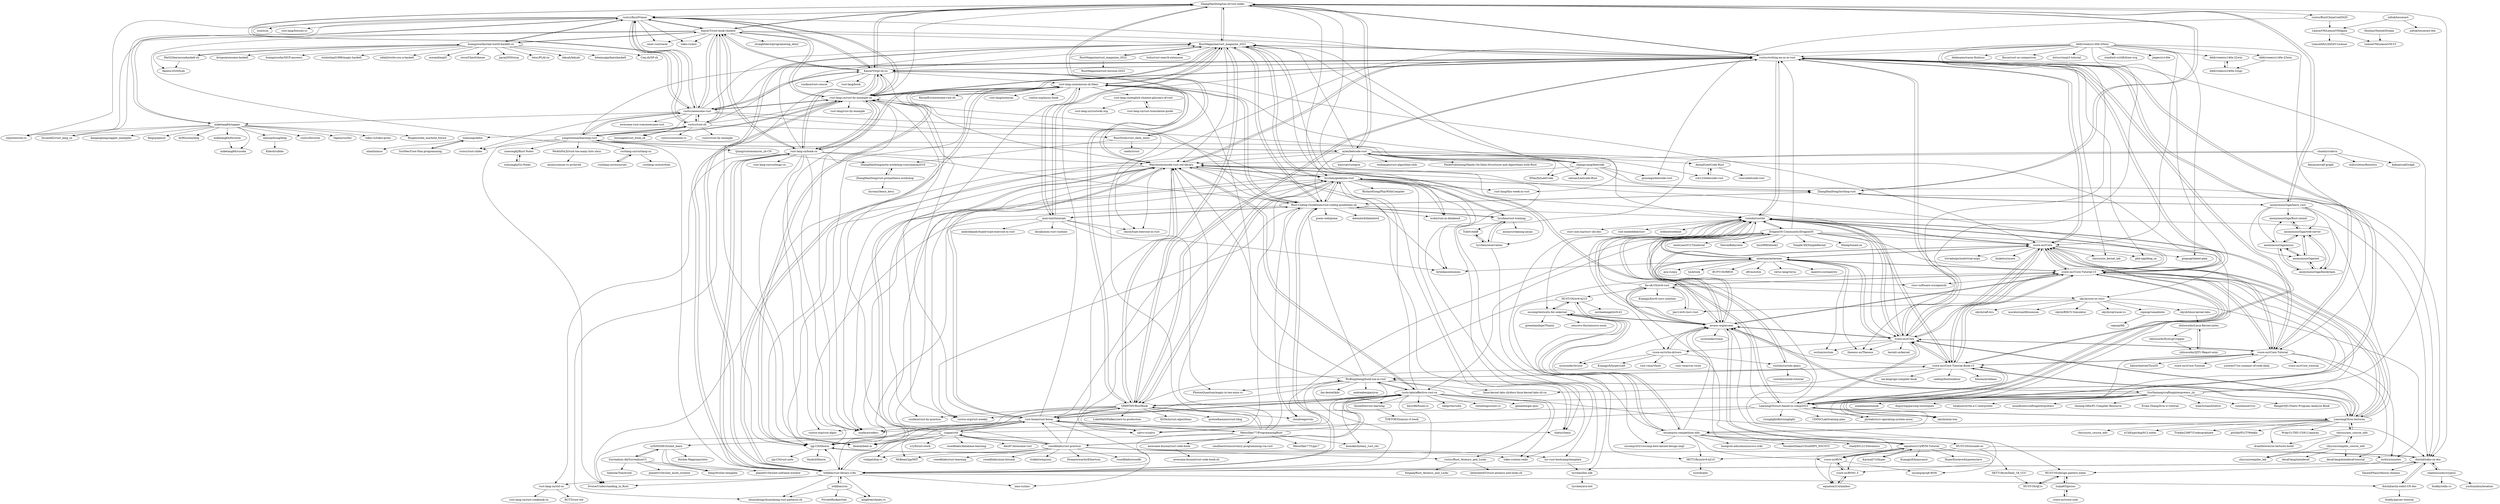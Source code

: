 digraph G {
"ZhangHanDong/tao-of-rust-codes" -> "RustStudy/rust_daily_news"
"ZhangHanDong/tao-of-rust-codes" -> "rustcc/RustPrimer"
"ZhangHanDong/tao-of-rust-codes" -> "RustMagazine/rust_magazine_2021"
"ZhangHanDong/tao-of-rust-codes" -> "KaiserY/rust-book-chinese"
"ZhangHanDong/tao-of-rust-codes" -> "rustcc/writing-an-os-in-rust"
"ZhangHanDong/tao-of-rust-codes" -> "ZhangHanDong/inviting-rust"
"ZhangHanDong/tao-of-rust-codes" -> "rustcc/awesome-rust"
"ZhangHanDong/tao-of-rust-codes" -> "aylei/leetcode-rust"
"ZhangHanDong/tao-of-rust-codes" -> "anonymousGiga/learn_rust"
"ZhangHanDong/tao-of-rust-codes" -> "KaiserY/trpl-zh-cn"
"ZhangHanDong/tao-of-rust-codes" -> "dslchd/tokio-cn-doc"
"ZhangHanDong/tao-of-rust-codes" -> "rbatis/rbatis" ["e"=1]
"ZhangHanDong/tao-of-rust-codes" -> "rust-lang-cn/rust-by-example-cn"
"ZhangHanDong/tao-of-rust-codes" -> "rustcc/RustChinaConf2020"
"ZhangHanDong/tao-of-rust-codes" -> "tyrchen/geektime-rust"
"rustcc/writing-an-os-in-rust" -> "rcore-os/rCore"
"rustcc/writing-an-os-in-rust" -> "rustsbi/rustsbi"
"rustcc/writing-an-os-in-rust" -> "rcore-os/rCore-Tutorial-v3"
"rustcc/writing-an-os-in-rust" -> "rcore-os/rCore-Tutorial"
"rustcc/writing-an-os-in-rust" -> "LearningOS/rust-based-os-comp2023"
"rustcc/writing-an-os-in-rust" -> "rcore-os/zCore"
"rustcc/writing-an-os-in-rust" -> "rcore-os/rCore-Tutorial-Book-v3"
"rustcc/writing-an-os-in-rust" -> "Warrenren/inside-rust-std-library"
"rustcc/writing-an-os-in-rust" -> "QMHTMY/RustBook"
"rustcc/writing-an-os-in-rust" -> "rust-lang-cn/rust-by-example-cn"
"rustcc/writing-an-os-in-rust" -> "phil-opp/blog_os" ["e"=1]
"rustcc/writing-an-os-in-rust" -> "ZhangHanDong/tao-of-rust-codes"
"rustcc/writing-an-os-in-rust" -> "KaiserY/trpl-zh-cn"
"rustcc/writing-an-os-in-rust" -> "chyyuu/os_kernel_lab" ["e"=1]
"rustcc/writing-an-os-in-rust" -> "RustMagazine/rust_magazine_2021"
"rcore-os/rCore" -> "rcore-os/zCore"
"rcore-os/rCore" -> "rcore-os/rCore-Tutorial-v3"
"rcore-os/rCore" -> "rustcc/writing-an-os-in-rust"
"rcore-os/rCore" -> "rustsbi/rustsbi"
"rcore-os/rCore" -> "rcore-os/rCore-Tutorial-Book-v3"
"rcore-os/rCore" -> "chyyuu/os_kernel_lab" ["e"=1]
"rcore-os/rCore" -> "LearningOS/rust-based-os-comp2023"
"rcore-os/rCore" -> "rcore-os/rCore-Tutorial"
"rcore-os/rCore" -> "LearningOS/os-lectures"
"rcore-os/rCore" -> "arceos-org/arceos"
"rcore-os/rCore" -> "kiukotsu/ucore" ["e"=1]
"rcore-os/rCore" -> "phil-opp/blog_os" ["e"=1]
"rcore-os/rCore" -> "trivialmips/nontrivial-mips" ["e"=1]
"rcore-os/rCore" -> "asterinas/asterinas"
"rcore-os/rCore" -> "pingcap/talent-plan" ["e"=1]
"aylei/leetcode-rust" -> "warycat/rustgym" ["e"=1]
"aylei/leetcode-rust" -> "netcan/Leetcode-Rust"
"aylei/leetcode-rust" -> "zhangyuang/leetcode"
"aylei/leetcode-rust" -> "Aloxaf/LeetCode-Rust"
"aylei/leetcode-rust" -> "cch123/leetcode-rust"
"aylei/leetcode-rust" -> "ZhangHanDong/tao-of-rust-codes"
"aylei/leetcode-rust" -> "yangwenmai/learning-rust"
"aylei/leetcode-rust" -> "Rust-Coding-Guidelines/rust-coding-guidelines-zh"
"aylei/leetcode-rust" -> "EFanZh/LeetCode"
"aylei/leetcode-rust" -> "Warrenren/inside-rust-std-library"
"aylei/leetcode-rust" -> "weihanglo/rust-algorithm-club" ["e"=1]
"aylei/leetcode-rust" -> "zjp-CN/tlborm"
"aylei/leetcode-rust" -> "PacktPublishing/Hands-On-Data-Structures-and-Algorithms-with-Rust" ["e"=1]
"aylei/leetcode-rust" -> "RustMagazine/rust_magazine_2021"
"aylei/leetcode-rust" -> "rcore-os/rCore-Tutorial-v3"
"tyrchen/rust-training" -> "tyrchen/reservation"
"tyrchen/rust-training" -> "tyrchen/geektime-rust"
"tyrchen/rust-training" -> "Tubitv/xdiff"
"tyrchen/rust-training" -> "axumrs/roaming-axum" ["e"=1]
"tyrchen/rust-training" -> "Rust-Coding-Guidelines/rust-coding-guidelines-zh"
"xuesongbj/Go-Notes" -> "xuesongbj/Rust-Notes"
"yangwenmai/learning-rust" -> "rustcc/awesome-rust"
"yangwenmai/learning-rust" -> "rust-lang-cn/rust-by-example-cn"
"yangwenmai/learning-rust" -> "WeAthFoLD/rust-too-many-lists-zhcn"
"yangwenmai/learning-rust" -> "0voice/Understanding_in_Rust" ["e"=1]
"yangwenmai/learning-rust" -> "tjxing/rustonomicon_zh-CN"
"yangwenmai/learning-rust" -> "xuesongbj/Rust-Notes"
"yangwenmai/learning-rust" -> "rustcc/writing-an-os-in-rust"
"yangwenmai/learning-rust" -> "aylei/leetcode-rust"
"yangwenmai/learning-rust" -> "rustcc/rust-slides"
"yangwenmai/learning-rust" -> "zhangyuang/leetcode"
"yangwenmai/learning-rust" -> "rustcc/rust-zh"
"yangwenmai/learning-rust" -> "rustlang-cn/rustlang-cn"
"miketang84/forustm" -> "miketang84/rusoda"
"rust-lang-cn/rust-translation-guide" -> "rust-lang-cn/english-chinese-glossary-of-rust"
"Aloxaf/LeetCode-Rust" -> "cch123/leetcode-rust"
"Aloxaf/LeetCode-Rust" -> "ruoru/leetcode-rust"
"ZhangHanDong/actix-workshop-rustconasia2019" -> "ZhangHanDong/rust-prometheus-workshop"
"rustlang-cn/resourses" -> "rustlang-cn/rustlang-cn"
"chyyuu/compiler_course_info" -> "chyyuu/compiler_lab"
"chyyuu/compiler_course_info" -> "chyyuu/aos_course_info"
"chyyuu/compiler_course_info" -> "decaf-lang/minidecaf" ["e"=1]
"chyyuu/compiler_course_info" -> "decaf-lang/minidecaf-tutorial" ["e"=1]
"RustStudy/rust_daily_news" -> "ZhangHanDong/tao-of-rust-codes"
"RustStudy/rust_daily_news" -> "onehr/crust"
"RustStudy/rust_daily_news" -> "ZhangHanDong/actix-workshop-rustconasia2019"
"tjxing/rustonomicon_zh-CN" -> "ZhangHanDong/actix-workshop-rustconasia2019"
"rustlang-cn/rustlang-cn" -> "rustlang-cn/resourses"
"rustlang-cn/rustlang-cn" -> "rustlang-cn/nutrition"
"cch123/leetcode-rust" -> "Aloxaf/LeetCode-Rust"
"ZhangHanDong/rust-prometheus-workshop" -> "ZhangHanDong/actix-workshop-rustconasia2019"
"ZhangHanDong/rust-prometheus-workshop" -> "byronzr/learn_bevy"
"rcore-os/rcore-user" -> "luojia65/gwzos"
"HoshinoTented/Dream" -> "LemonVM/LemonVM-V3"
"rustcc/rust-zh" -> "rustcc/awesome-rust"
"rustcc/rust-zh" -> "KaiserY/rust-book-chinese"
"rustcc/rust-zh" -> "rustcc/RustPrimer"
"rustcc/rust-zh" -> "linuxaged/rust_book_zh"
"rustcc/rust-zh" -> "rustcc/rust-by-example"
"rustcc/rust-zh" -> "rustcc/writing-an-os-in-rust"
"rustcc/rust-zh" -> "RustStudy/rust_daily_news"
"rustcc/rust-zh" -> "rust-lang-cn/rust-by-example-cn"
"rustcc/rust-zh" -> "tulayang/okdoc"
"rustcc/rust-zh" -> "rustcc/coroutine-rs" ["e"=1]
"rustcc/rust-zh" -> "yangwenmai/learning-rust"
"rcore-os/virtio-drivers" -> "rust-vmm/vm-virtio" ["e"=1]
"rcore-os/virtio-drivers" -> "arceos-org/arceos"
"rcore-os/virtio-drivers" -> "KuangjuX/hypercraft" ["e"=1]
"rcore-os/virtio-drivers" -> "rust-vmm/vhost" ["e"=1]
"rcore-os/virtio-drivers" -> "syswonder/hvisor" ["e"=1]
"rcore-os/virtio-drivers" -> "rustsbi/rustsbi-qemu"
"rustsbi/rustsbi" -> "arceos-org/arceos"
"rustsbi/rustsbi" -> "rcore-os/rCore-Tutorial-v3"
"rustsbi/rustsbi" -> "rustsbi/rustsbi-qemu"
"rustsbi/rustsbi" -> "riscv-software-src/opensbi" ["e"=1]
"rustsbi/rustsbi" -> "rcore-os/zCore"
"rustsbi/rustsbi" -> "riscv-non-isa/riscv-sbi-doc" ["e"=1]
"rustsbi/rustsbi" -> "rcore-os/rCore"
"rustsbi/rustsbi" -> "rust-embedded/riscv" ["e"=1]
"rustsbi/rustsbi" -> "rustcc/writing-an-os-in-rust"
"rustsbi/rustsbi" -> "rcore-os/rCore-Tutorial-Book-v3"
"rustsbi/rustsbi" -> "rcore-os/virtio-drivers"
"rustsbi/rustsbi" -> "oscomp/testsuits-for-oskernel"
"rustsbi/rustsbi" -> "oreboot/oreboot" ["e"=1]
"rustsbi/rustsbi" -> "rcore-os/rCore-Tutorial"
"rustsbi/rustsbi" -> "DragonOS-Community/DragonOS"
"shadowsocks/crypto2" -> "dslchd/tokio-cn-doc"
"shadowsocks/crypto2" -> "yuchunzhou/location"
"shadowsocks/crypto2" -> "ltoddy/redis-rs"
"rcore-os/rCore-Tutorial" -> "rustcc/writing-an-os-in-rust"
"rcore-os/rCore-Tutorial" -> "rcore-os/rCore"
"rcore-os/rCore-Tutorial" -> "rcore-os/zCore"
"rcore-os/rCore-Tutorial" -> "rcore-os/rCore-Tutorial-v3"
"rcore-os/rCore-Tutorial" -> "rcore-os/rCore_tutorial" ["e"=1]
"rcore-os/rCore-Tutorial" -> "rustsbi/rustsbi"
"rcore-os/rCore-Tutorial" -> "belowthetree/TisuOS"
"rcore-os/rCore-Tutorial" -> "rcore-os/rCore-Tutorial-Book-v3"
"rcore-os/rCore-Tutorial" -> "oscomp/os-competition-info"
"rcore-os/rCore-Tutorial" -> "wyfcyx/osnotes"
"rcore-os/rCore-Tutorial" -> "rcore-os/zCore-Tutorial"
"rcore-os/rCore-Tutorial" -> "yunwei37/os-summer-of-code-daily"
"rcore-os/rCore-Tutorial" -> "decaf-lang/minidecaf-tutorial" ["e"=1]
"LearningOS/os-lectures" -> "LearningOS/rust-based-os-comp2023"
"LearningOS/os-lectures" -> "rcore-os/rCore-Tutorial-v3"
"LearningOS/os-lectures" -> "rcore-os/rCore"
"LearningOS/os-lectures" -> "arceos-org/arceos"
"LearningOS/os-lectures" -> "rcore-os/rCore-Tutorial-Book-v3"
"LearningOS/os-lectures" -> "dramforever/os-lectures-build"
"LearningOS/os-lectures" -> "plctlab/PLCT-Weekly" ["e"=1]
"LearningOS/os-lectures" -> "chyyuu/aos_course_info"
"LearningOS/os-lectures" -> "rustsbi/rustsbi"
"LearningOS/os-lectures" -> "Wsky51/THU-CS912-kaoyan" ["e"=1]
"LearningOS/os-lectures" -> "chyyuu/os_course_info" ["e"=1]
"LearningOS/os-lectures" -> "xUhEngwAng/912-notes" ["e"=1]
"LearningOS/os-lectures" -> "oscomp/os-competition-info"
"LearningOS/os-lectures" -> "rcore-os/zCore"
"LearningOS/os-lectures" -> "Trinkle23897/Undergraduate" ["e"=1]
"rustcc/awesome-rust" -> "rustcc/rust-zh"
"rustcc/awesome-rust" -> "rustcc/RustPrimer"
"rustcc/awesome-rust" -> "KaiserY/rust-book-chinese"
"rustcc/awesome-rust" -> "yangwenmai/learning-rust"
"rustcc/awesome-rust" -> "ZhangHanDong/tao-of-rust-codes"
"rustcc/awesome-rust" -> "rust-lang-cn/rust-by-example-cn"
"rustcc/awesome-rust" -> "rustcc/writing-an-os-in-rust"
"rustcc/awesome-rust" -> "KaiserY/trpl-zh-cn"
"rustcc/awesome-rust" -> "RustMagazine/rust_magazine_2021"
"rustcc/awesome-rust" -> "miketang84/sapper"
"rustcc/awesome-rust" -> "rbatis/rbatis" ["e"=1]
"rustcc/awesome-rust" -> "linuxaged/rust_book_zh"
"rustcc/awesome-rust" -> "zhangyuang/leetcode"
"rustcc/awesome-rust" -> "awesome-rust-com/awesome-rust" ["e"=1]
"rustcc/awesome-rust" -> "rustcc/rust-slides"
"skyzh/core-os-riscv" -> "skyzh/raytracer.rs" ["e"=1]
"skyzh/core-os-riscv" -> "wyfcyx/osnotes"
"skyzh/core-os-riscv" -> "skyzh/linux-kernel-labs"
"skyzh/core-os-riscv" -> "Jaic1/xv6-riscv-rust"
"skyzh/core-os-riscv" -> "skyzh/raft-kvs"
"skyzh/core-os-riscv" -> "moratorium08/osmium" ["e"=1]
"skyzh/core-os-riscv" -> "skyzh/RISCV-Simulator" ["e"=1]
"skyzh/core-os-riscv" -> "repnop/vanadinite"
"zhangyuang/leetcode" -> "aylei/leetcode-rust"
"zhangyuang/leetcode" -> "dslchd/tokio-cn-doc"
"zhangyuang/leetcode" -> "RustMagazine/rust_magazine_2021"
"zhangyuang/leetcode" -> "ZhangHanDong/inviting-rust"
"zhangyuang/leetcode" -> "pymongo/leetcode-rust"
"zhangyuang/leetcode" -> "netcan/Leetcode-Rust"
"zhangyuang/leetcode" -> "EFanZh/LeetCode"
"zhangyuang/leetcode" -> "wtklbm/rust-library-i18n"
"anonymousGiga/learn_rust" -> "anonymousGiga/async"
"anonymousGiga/learn_rust" -> "anonymousGiga/web-server"
"anonymousGiga/learn_rust" -> "anonymousGiga/blockchain"
"anonymousGiga/learn_rust" -> "anonymousGiga/net"
"anonymousGiga/learn_rust" -> "anonymousGiga/Rust-xmind"
"anonymousGiga/learn_rust" -> "dslchd/tokio-cn-doc"
"anonymousGiga/learn_rust" -> "ZhangHanDong/inviting-rust"
"anonymousGiga/learn_rust" -> "ZhangHanDong/tao-of-rust-codes"
"anonymousGiga/async" -> "anonymousGiga/blockchain"
"anonymousGiga/async" -> "anonymousGiga/net"
"anonymousGiga/async" -> "anonymousGiga/web-server"
"anonymousGiga/async" -> "anonymousGiga/Rust-xmind"
"rcore-os/zCore" -> "rcore-os/rCore"
"rcore-os/zCore" -> "rustsbi/rustsbi"
"rcore-os/zCore" -> "rcore-os/rCore-Tutorial-v3"
"rcore-os/zCore" -> "arceos-org/arceos"
"rcore-os/zCore" -> "rcore-os/rCore-Tutorial"
"rcore-os/zCore" -> "rustcc/writing-an-os-in-rust"
"rcore-os/zCore" -> "rcore-os/rCore-Tutorial-Book-v3"
"rcore-os/zCore" -> "theseus-os/Theseus" ["e"=1]
"rcore-os/zCore" -> "LearningOS/rust-based-os-comp2023"
"rcore-os/zCore" -> "rcore-os/virtio-drivers"
"rcore-os/zCore" -> "hermit-os/kernel" ["e"=1]
"rcore-os/zCore" -> "LearningOS/os-lectures"
"rcore-os/zCore" -> "Warrenren/inside-rust-std-library"
"rcore-os/zCore" -> "asterinas/asterinas"
"rcore-os/zCore" -> "occlum/occlum" ["e"=1]
"ZhangHanDong/inviting-rust" -> "tyrchen/geektime-rust"
"ZhangHanDong/inviting-rust" -> "anonymousGiga/learn_rust"
"ZhangHanDong/inviting-rust" -> "ZhangHanDong/tao-of-rust-codes"
"ZhangHanDong/inviting-rust" -> "Rust-Coding-Guidelines/rust-coding-guidelines-zh"
"ZhangHanDong/inviting-rust" -> "dslchd/tokio-cn-doc"
"dddrrreee/cs140e-20win" -> "skyzh/core-os-riscv"
"dddrrreee/cs140e-20win" -> "pingcap/talent-plan" ["e"=1]
"dddrrreee/cs140e-20win" -> "flosse/rust-os-comparison" ["e"=1]
"dddrrreee/cs140e-20win" -> "bztsrc/raspi3-tutorial" ["e"=1]
"dddrrreee/cs140e-20win" -> "theseus-os/Theseus" ["e"=1]
"dddrrreee/cs140e-20win" -> "dddrrreee/cs140e-22win"
"dddrrreee/cs140e-20win" -> "rcore-os/rCore-Tutorial"
"dddrrreee/cs140e-20win" -> "rcore-os/zCore"
"dddrrreee/cs140e-20win" -> "stanford-cs248/draw-svg"
"dddrrreee/cs140e-20win" -> "rcore-os/rCore"
"dddrrreee/cs140e-20win" -> "jiegec/cs140e"
"dddrrreee/cs140e-20win" -> "rustcc/writing-an-os-in-rust"
"dddrrreee/cs140e-20win" -> "dddrrreee/cs140e-23win"
"dddrrreee/cs140e-20win" -> "diekmann/wasm-fizzbuzz" ["e"=1]
"dddrrreee/cs140e-20win" -> "skyzh/type-exercise-in-rust" ["e"=1]
"dslchd/actix-web3-CN-doc" -> "dslchd/tokio-cn-doc"
"dslchd/actix-web3-CN-doc" -> "ltoddy/parser-tutorial"
"wyfcyx/osnotes" -> "HUST-OS/design-pattern-notes"
"repnop/vanadinite" -> "repnop/fdt"
"rcore-os/RVM" -> "rcore-os/RVM1.5"
"rcore-os/RVM" -> "oscomp/proj8-RVM"
"rcore-os/RVM" -> "equation314/RVM-Tutorial"
"rcore-os/RVM" -> "equation314/nimbos"
"anonymousGiga/net" -> "anonymousGiga/async"
"anonymousGiga/net" -> "anonymousGiga/blockchain"
"anonymousGiga/net" -> "anonymousGiga/web-server"
"anonymousGiga/blockchain" -> "anonymousGiga/async"
"anonymousGiga/blockchain" -> "anonymousGiga/web-server"
"anonymousGiga/blockchain" -> "anonymousGiga/net"
"Jaic1/xv6-riscv-rust" -> "Ko-oK-OS/xv6-rust"
"niltok/tesseract" -> "LemonVM/LemonVMAlpha"
"niltok/tesseract" -> "niltok/tesseract-lite"
"anonymousGiga/web-server" -> "anonymousGiga/blockchain"
"anonymousGiga/web-server" -> "anonymousGiga/Rust-xmind"
"anonymousGiga/web-server" -> "anonymousGiga/async"
"anonymousGiga/web-server" -> "anonymousGiga/net"
"LemonVM/LemonVMAlpha" -> "LemonHX/LXXSDT-License"
"LemonVM/LemonVMAlpha" -> "LemonVM/LemonVM-V3"
"anonymousGiga/Rust-xmind" -> "anonymousGiga/web-server"
"SKTT1Ryze/Daily_Of_CCC" -> "HUST-OS/qf.rs"
"HUST-OS/tornado-os" -> "SKTT1Ryze/xv6-k210"
"HUST-OS/tornado-os" -> "wyfcyx/osnotes"
"HUST-OS/tornado-os" -> "SKTT1Ryze/Daily_Of_CCC"
"chyyuu/aos_course_info" -> "chyyuu/compiler_course_info"
"chyyuu/aos_course_info" -> "dramforever/os-lectures-build"
"chyyuu/aos_course_info" -> "chyyuu/compiler_lab"
"chyyuu/aos_course_info" -> "LearningOS/os-lectures"
"KaiserY/rust-book-chinese" -> "rustcc/RustPrimer"
"KaiserY/rust-book-chinese" -> "KaiserY/trpl-zh-cn"
"KaiserY/rust-book-chinese" -> "rustcc/rust-zh"
"KaiserY/rust-book-chinese" -> "rust-lang-cn/rust-by-example-cn"
"KaiserY/rust-book-chinese" -> "rustcc/awesome-rust"
"KaiserY/rust-book-chinese" -> "ZhangHanDong/tao-of-rust-codes"
"KaiserY/rust-book-chinese" -> "rust-lang-cn/book-cn"
"KaiserY/rust-book-chinese" -> "huangzworks/real-world-haskell-cn"
"KaiserY/rust-book-chinese" -> "RustMagazine/rust_magazine_2021"
"KaiserY/rust-book-chinese" -> "racer-rust/racer" ["e"=1]
"KaiserY/rust-book-chinese" -> "rustcc/writing-an-os-in-rust"
"KaiserY/rust-book-chinese" -> "straightdave/programming_elixir" ["e"=1]
"KaiserY/rust-book-chinese" -> "wtklbm/rust-library-i18n"
"KaiserY/rust-book-chinese" -> "zonyitoo/coio-rs" ["e"=1]
"KaiserY/rust-book-chinese" -> "tokio-rs/mio" ["e"=1]
"rcore-os/rCore-Tutorial-Book-v3" -> "rcore-os/rCore-Tutorial-v3"
"rcore-os/rCore-Tutorial-Book-v3" -> "rcore-os/rCore"
"rcore-os/rCore-Tutorial-Book-v3" -> "rustsbi/rustsbi"
"rcore-os/rCore-Tutorial-Book-v3" -> "rcore-os/zCore"
"rcore-os/rCore-Tutorial-Book-v3" -> "LearningOS/os-lectures"
"rcore-os/rCore-Tutorial-Book-v3" -> "rustcc/writing-an-os-in-rust"
"rcore-os/rCore-Tutorial-Book-v3" -> "LearningOS/rust-based-os-comp2023"
"rcore-os/rCore-Tutorial-Book-v3" -> "arceos-org/arceos"
"rcore-os/rCore-Tutorial-Book-v3" -> "rcore-os/rCore-Tutorial"
"rcore-os/rCore-Tutorial-Book-v3" -> "linux-kernel-labs-zh/docs-linux-kernel-labs-zh-cn" ["e"=1]
"rcore-os/rCore-Tutorial-Book-v3" -> "QMHTMY/RustBook"
"rcore-os/rCore-Tutorial-Book-v3" -> "wa-lang/ugo-compiler-book" ["e"=1]
"rcore-os/rCore-Tutorial-Book-v3" -> "cadenji/foolrenderer" ["e"=1]
"rcore-os/rCore-Tutorial-Book-v3" -> "WuBingzheng/build-lua-in-rust"
"rcore-os/rCore-Tutorial-Book-v3" -> "foxsen/archbase" ["e"=1]
"rustsbi/rustsbi-qemu" -> "rustsbi/rustsbi"
"rustsbi/rustsbi-qemu" -> "rustsbi/rustsbi-tutorial"
"rustsbi/rustsbi-qemu" -> "HUST-OS/design-pattern-notes"
"QMHTMY/RustBook" -> "Warrenren/inside-rust-std-library"
"QMHTMY/RustBook" -> "tyrchen/geektime-rust"
"QMHTMY/RustBook" -> "RustMagazine/rust_magazine_2021"
"QMHTMY/RustBook" -> "sunface/codecc" ["e"=1]
"QMHTMY/RustBook" -> "sunface/rust-by-practice" ["e"=1]
"QMHTMY/RustBook" -> "rustcc/writing-an-os-in-rust"
"QMHTMY/RustBook" -> "rust-boom/rust-boom"
"QMHTMY/RustBook" -> "pretzelhammer/rust-blog" ["e"=1]
"QMHTMY/RustBook" -> "ibeatai/beat-ai" ["e"=1]
"QMHTMY/RustBook" -> "salvo-rs/salvo" ["e"=1]
"QMHTMY/RustBook" -> "cloudwego/volo" ["e"=1]
"QMHTMY/RustBook" -> "KaiserY/trpl-zh-cn"
"QMHTMY/RustBook" -> "LukeMathWalker/zero-to-production" ["e"=1]
"QMHTMY/RustBook" -> "EbTech/rust-algorithms" ["e"=1]
"QMHTMY/RustBook" -> "rustx-labs/effective-rust-cn"
"rcore-os/rCore-Tutorial-v3" -> "rcore-os/rCore-Tutorial-Book-v3"
"rcore-os/rCore-Tutorial-v3" -> "rcore-os/rCore"
"rcore-os/rCore-Tutorial-v3" -> "rustsbi/rustsbi"
"rcore-os/rCore-Tutorial-v3" -> "rcore-os/zCore"
"rcore-os/rCore-Tutorial-v3" -> "LearningOS/rust-based-os-comp2023"
"rcore-os/rCore-Tutorial-v3" -> "arceos-org/arceos"
"rcore-os/rCore-Tutorial-v3" -> "rustcc/writing-an-os-in-rust"
"rcore-os/rCore-Tutorial-v3" -> "LearningOS/os-lectures"
"rcore-os/rCore-Tutorial-v3" -> "rcore-os/rCore-Tutorial"
"rcore-os/rCore-Tutorial-v3" -> "skyzh/mini-lsm" ["e"=1]
"rcore-os/rCore-Tutorial-v3" -> "Warrenren/inside-rust-std-library"
"rcore-os/rCore-Tutorial-v3" -> "plctlab/riscv-operating-system-mooc" ["e"=1]
"rcore-os/rCore-Tutorial-v3" -> "riscv-software-src/opensbi" ["e"=1]
"rcore-os/rCore-Tutorial-v3" -> "Ko-oK-OS/xv6-rust"
"rcore-os/rCore-Tutorial-v3" -> "asterinas/asterinas"
"zjp-CN/tlborm" -> "rust-lang-cn/nomicon-zh-Hans"
"zjp-CN/tlborm" -> "Veykril/tlborm" ["e"=1]
"zjp-CN/tlborm" -> "zjp-CN/rust-note"
"zjp-CN/tlborm" -> "dslchd/tokio-cn-doc"
"GuoYaxiang/craftinginterpreters_zh" -> "munificent/craftinginterpreters" ["e"=1]
"GuoYaxiang/craftinginterpreters_zh" -> "shining1984/PL-Compiler-Resource" ["e"=1]
"GuoYaxiang/craftinginterpreters_zh" -> "Evian-Zhang/llvm-ir-tutorial" ["e"=1]
"GuoYaxiang/craftinginterpreters_zh" -> "LearningOS/rust-based-os-comp2023"
"GuoYaxiang/craftinginterpreters_zh" -> "rcore-os/rCore-Tutorial-v3"
"GuoYaxiang/craftinginterpreters_zh" -> "woai3c/nand2tetris" ["e"=1]
"GuoYaxiang/craftinginterpreters_zh" -> "WuBingzheng/build-lua-in-rust"
"GuoYaxiang/craftinginterpreters_zh" -> "sunshaoce/rvcc" ["e"=1]
"GuoYaxiang/craftinginterpreters_zh" -> "RangerNJU/Static-Program-Analysis-Book" ["e"=1]
"GuoYaxiang/craftinginterpreters_zh" -> "oceanbase/miniob" ["e"=1]
"GuoYaxiang/craftinginterpreters_zh" -> "QMHTMY/RustBook"
"GuoYaxiang/craftinginterpreters_zh" -> "duguying/parsing-techniques" ["e"=1]
"GuoYaxiang/craftinginterpreters_zh" -> "skyzh/mini-lsm" ["e"=1]
"GuoYaxiang/craftinginterpreters_zh" -> "rustcc/writing-an-os-in-rust"
"GuoYaxiang/craftinginterpreters_zh" -> "lotabout/write-a-C-interpreter" ["e"=1]
"wtklbm/crm" -> "wtklbm/rust-library-i18n"
"wtklbm/crm" -> "chuxiuhong/chuxiuhong-rust-patterns-zh"
"wtklbm/crm" -> "kingfree/cheats.rs"
"wtklbm/crm" -> "PrivateRookie/rtml"
"xuesongbj/Rust-Notes" -> "xuesongbj/Go-Notes"
"Rust-Coding-Guidelines/rust-coding-guidelines-zh" -> "rust-lang-cn/nomicon-zh-Hans"
"Rust-Coding-Guidelines/rust-coding-guidelines-zh" -> "wubx/rust-in-databend" ["e"=1]
"Rust-Coding-Guidelines/rust-coding-guidelines-zh" -> "RustMagazine/rust_magazine_2021"
"Rust-Coding-Guidelines/rust-coding-guidelines-zh" -> "Warrenren/inside-rust-std-library"
"Rust-Coding-Guidelines/rust-coding-guidelines-zh" -> "wtklbm/rust-library-i18n"
"Rust-Coding-Guidelines/rust-coding-guidelines-zh" -> "tyrchen/rust-training"
"Rust-Coding-Guidelines/rust-coding-guidelines-zh" -> "ZhangHanDong/inviting-rust"
"Rust-Coding-Guidelines/rust-coding-guidelines-zh" -> "tyrchen/geektime-rust"
"Rust-Coding-Guidelines/rust-coding-guidelines-zh" -> "cloudwego/volo" ["e"=1]
"Rust-Coding-Guidelines/rust-coding-guidelines-zh" -> "rustsbi/rustsbi"
"Rust-Coding-Guidelines/rust-coding-guidelines-zh" -> "rustcn-org/rust-weekly" ["e"=1]
"Rust-Coding-Guidelines/rust-coding-guidelines-zh" -> "mini-lust/tutorials"
"Rust-Coding-Guidelines/rust-coding-guidelines-zh" -> "poem-web/poem" ["e"=1]
"Rust-Coding-Guidelines/rust-coding-guidelines-zh" -> "zjp-CN/tlborm"
"Rust-Coding-Guidelines/rust-coding-guidelines-zh" -> "datenlord/datenlord" ["e"=1]
"Ko-oK-OS/xv6-rust" -> "Jaic1/xv6-riscv-rust"
"Ko-oK-OS/xv6-rust" -> "arceos-org/arceos"
"Ko-oK-OS/xv6-rust" -> "equation314/RVM-Tutorial"
"Ko-oK-OS/xv6-rust" -> "HUST-OS/xv6-k210"
"Ko-oK-OS/xv6-rust" -> "skyzh/core-os-riscv"
"Ko-oK-OS/xv6-rust" -> "KuangjuX/xv6-riscv-solution" ["e"=1]
"Ko-oK-OS/xv6-rust" -> "rcore-os/rCore-Tutorial-v3"
"Ko-oK-OS/xv6-rust" -> "rustsbi/rustsbi"
"oscomp/os-competition-info" -> "oscomp/testsuits-for-oskernel"
"oscomp/os-competition-info" -> "HUST-OS/xv6-k210"
"oscomp/os-competition-info" -> "SKTT1Ryze/xv6-k210"
"oscomp/os-competition-info" -> "oscomp/2021oscomp-best-kernel-design-impl"
"oscomp/os-competition-info" -> "loongson-education/nscscc-wiki" ["e"=1]
"oscomp/os-competition-info" -> "HUST-OS/tornado-os"
"oscomp/os-competition-info" -> "rcore-os/RVM"
"oscomp/os-competition-info" -> "arceos-org/arceos"
"oscomp/os-competition-info" -> "SocialistDalao/UltraMIPS_NSCSCC" ["e"=1]
"oscomp/os-competition-info" -> "equation314/RVM-Tutorial"
"oscomp/os-competition-info" -> "rustsbi/rustsbi"
"oscomp/os-competition-info" -> "shady831213/terminus"
"zhliuworks/Linux-Kernel-notes" -> "zhliuworks/SJTU-Report-mini"
"zhliuworks/Linux-Kernel-notes" -> "zhliuworks/EyeLipCropper"
"tyrchen/geektime-rust" -> "ZhangHanDong/inviting-rust"
"tyrchen/geektime-rust" -> "tyrchen/rust-training"
"tyrchen/geektime-rust" -> "RustMagazine/rust_magazine_2021"
"tyrchen/geektime-rust" -> "wubx/rust-in-databend" ["e"=1]
"tyrchen/geektime-rust" -> "Warrenren/inside-rust-std-library"
"tyrchen/geektime-rust" -> "QMHTMY/RustBook"
"tyrchen/geektime-rust" -> "tyr-rust-bootcamp/template"
"tyrchen/geektime-rust" -> "sunface/codecc" ["e"=1]
"tyrchen/geektime-rust" -> "tokio-rs/mini-redis" ["e"=1]
"tyrchen/geektime-rust" -> "tyrchen/reservation"
"tyrchen/geektime-rust" -> "rust-lang/this-week-in-rust" ["e"=1]
"tyrchen/geektime-rust" -> "rbatis/rbatis" ["e"=1]
"tyrchen/geektime-rust" -> "Rust-Coding-Guidelines/rust-coding-guidelines-zh"
"tyrchen/geektime-rust" -> "RichardGong/PlayWithCompiler" ["e"=1]
"tyrchen/geektime-rust" -> "salvo-rs/salvo" ["e"=1]
"HUST-OS/xv6-k210" -> "oscomp/testsuits-for-oskernel"
"HUST-OS/xv6-k210" -> "SKTT1Ryze/xv6-k210"
"HUST-OS/xv6-k210" -> "oscomp/os-competition-info"
"HUST-OS/xv6-k210" -> "michaelengel/xv6-d1" ["e"=1]
"mini-lust/tutorials" -> "rust-lang-cn/nomicon-zh-Hans"
"mini-lust/tutorials" -> "RustMagazine/rust_magazine_2021"
"mini-lust/tutorials" -> "bytedance/monoio" ["e"=1]
"mini-lust/tutorials" -> "ihciah/mini-rust-runtime"
"mini-lust/tutorials" -> "zjp-CN/tlborm"
"mini-lust/tutorials" -> "PhotonQuantum/magic-in-ten-mins-rs" ["e"=1]
"mini-lust/tutorials" -> "skyzh/type-exercise-in-rust" ["e"=1]
"mini-lust/tutorials" -> "Rust-Coding-Guidelines/rust-coding-guidelines-zh"
"mini-lust/tutorials" -> "andylokandy/typed-type-exercise-in-rust" ["e"=1]
"RustMagazine/rust_magazine_2021" -> "RustMagazine/rust_magazine_2022"
"RustMagazine/rust_magazine_2021" -> "tyrchen/geektime-rust"
"RustMagazine/rust_magazine_2021" -> "Rust-Coding-Guidelines/rust-coding-guidelines-zh"
"RustMagazine/rust_magazine_2021" -> "rust-lang-cn/rust-by-example-cn"
"RustMagazine/rust_magazine_2021" -> "rust-lang/this-week-in-rust" ["e"=1]
"RustMagazine/rust_magazine_2021" -> "rust-lang-cn/nomicon-zh-Hans"
"RustMagazine/rust_magazine_2021" -> "QMHTMY/RustBook"
"RustMagazine/rust_magazine_2021" -> "wtklbm/rust-library-i18n"
"RustMagazine/rust_magazine_2021" -> "mini-lust/tutorials"
"RustMagazine/rust_magazine_2021" -> "ZhangHanDong/tao-of-rust-codes"
"RustMagazine/rust_magazine_2021" -> "huhu/rust-search-extension" ["e"=1]
"RustMagazine/rust_magazine_2021" -> "rustcc/writing-an-os-in-rust"
"RustMagazine/rust_magazine_2021" -> "Warrenren/inside-rust-std-library"
"RustMagazine/rust_magazine_2021" -> "wubx/rust-in-databend" ["e"=1]
"RustMagazine/rust_magazine_2021" -> "bytedance/monoio" ["e"=1]
"wtklbm/rust-library-i18n" -> "wtklbm/crm"
"wtklbm/rust-library-i18n" -> "dslchd/tokio-cn-doc"
"wtklbm/rust-library-i18n" -> "Warrenren/inside-rust-std-library"
"wtklbm/rust-library-i18n" -> "rust-lang-cn/nomicon-zh-Hans"
"wtklbm/rust-library-i18n" -> "dslchd/actix-web3-CN-doc"
"wtklbm/rust-library-i18n" -> "kingfree/cheats.rs"
"wtklbm/rust-library-i18n" -> "0voice/Understanding_in_Rust" ["e"=1]
"wtklbm/rust-library-i18n" -> "RustMagazine/rust_magazine_2021"
"wtklbm/rust-library-i18n" -> "rust-lang-cn/rust-by-example-cn"
"wtklbm/rust-library-i18n" -> "Rust-Coding-Guidelines/rust-coding-guidelines-zh"
"wtklbm/rust-library-i18n" -> "rust-lang-cn/std-cn"
"wtklbm/rust-library-i18n" -> "rust-lang-cn/book-cn"
"wtklbm/rust-library-i18n" -> "zjp-CN/tlborm"
"wtklbm/rust-library-i18n" -> "zino-rs/zino" ["e"=1]
"wtklbm/rust-library-i18n" -> "chuxiuhong/chuxiuhong-rust-patterns-zh"
"rustcc/RustChinaConf2020" -> "pymongo/leetcode-rust"
"rustcc/RustChinaConf2020" -> "LemonVM/LemonVMAlpha"
"tulayang/okdoc" -> "ScxMes/Core-Nim-programming"
"tulayang/okdoc" -> "xland/nimcn"
"oscomp/testsuits-for-oskernel" -> "oscomp/os-competition-info"
"oscomp/testsuits-for-oskernel" -> "HUST-OS/xv6-k210"
"oscomp/testsuits-for-oskernel" -> "oscomp/2021oscomp-best-kernel-design-impl"
"oscomp/testsuits-for-oskernel" -> "greenhandzpx/Titanix"
"oscomp/testsuits-for-oskernel" -> "arceos-org/arceos"
"oscomp/testsuits-for-oskernel" -> "zencove-thu/zencove-zoom" ["e"=1]
"MnO2/learnyouahaskell-zh" -> "huangzworks/real-world-haskell-cn"
"MnO2/learnyouahaskell-zh" -> "flaneur2020/lyah"
"dslchd/tokio-cn-doc" -> "dslchd/actix-web3-CN-doc"
"dslchd/tokio-cn-doc" -> "wtklbm/rust-library-i18n"
"dslchd/tokio-cn-doc" -> "shadowsocks/crypto2"
"dslchd/tokio-cn-doc" -> "DaseinPhaos/tlborm-chinese"
"dslchd/tokio-cn-doc" -> "zjp-CN/tlborm"
"SKTT1Ryze/xv6-k210" -> "rustsbi/plic"
"rcore-os/RVM1.5" -> "equation314/nimbos"
"rcore-os/RVM1.5" -> "rcore-os/RVM"
"skyzh/linux-kernel-labs" -> "zhliuworks/Linux-Kernel-notes"
"HUST-OS/design-pattern-notes" -> "luojia65/gwzos"
"HUST-OS/design-pattern-notes" -> "HUST-OS/qf.rs"
"luojia65/gwzos" -> "HUST-OS/design-pattern-notes"
"luojia65/gwzos" -> "rcore-os/rcore-user"
"HUST-OS/qf.rs" -> "HUST-OS/design-pattern-notes"
"zhliuworks/SJTU-Report-mini" -> "zhliuworks/Linux-Kernel-notes"
"rustcc/RustPrimer" -> "KaiserY/rust-book-chinese"
"rustcc/RustPrimer" -> "rustcc/awesome-rust"
"rustcc/RustPrimer" -> "miketang84/sapper"
"rustcc/RustPrimer" -> "rustcc/rust-zh"
"rustcc/RustPrimer" -> "rust-lang-cn/rust-by-example-cn"
"rustcc/RustPrimer" -> "ZhangHanDong/tao-of-rust-codes"
"rustcc/RustPrimer" -> "zonyitoo/coio-rs" ["e"=1]
"rustcc/RustPrimer" -> "racer-rust/racer" ["e"=1]
"rustcc/RustPrimer" -> "KaiserY/trpl-zh-cn"
"rustcc/RustPrimer" -> "iron/iron" ["e"=1]
"rustcc/RustPrimer" -> "rustcc/writing-an-os-in-rust"
"rustcc/RustPrimer" -> "huangzworks/real-world-haskell-cn"
"rustcc/RustPrimer" -> "tokio-rs/mio" ["e"=1]
"rustcc/RustPrimer" -> "liyuan462/rust_lang_cn"
"rustcc/RustPrimer" -> "rust-lang/futures-rs" ["e"=1]
"asterinas/asterinas" -> "arceos-org/arceos"
"asterinas/asterinas" -> "occlum/occlum" ["e"=1]
"asterinas/asterinas" -> "rustsbi/rustsbi"
"asterinas/asterinas" -> "rcore-os/rCore"
"asterinas/asterinas" -> "DragonOS-Community/DragonOS"
"asterinas/asterinas" -> "verus-lang/verus" ["e"=1]
"asterinas/asterinas" -> "theseus-os/Theseus" ["e"=1]
"asterinas/asterinas" -> "rcore-os/rCore-Tutorial-v3"
"asterinas/asterinas" -> "maestro-os/maestro" ["e"=1]
"asterinas/asterinas" -> "aya-rs/aya" ["e"=1]
"asterinas/asterinas" -> "rcore-os/zCore"
"asterinas/asterinas" -> "tock/tock" ["e"=1]
"asterinas/asterinas" -> "BUPT-OS/RROS" ["e"=1]
"asterinas/asterinas" -> "bytedance/monoio" ["e"=1]
"asterinas/asterinas" -> "o8vm/octox" ["e"=1]
"chanhx/crabviz" -> "koknat/callGraph" ["e"=1]
"chanhx/crabviz" -> "wtklbm/rust-library-i18n"
"chanhx/crabviz" -> "beicause/call-graph"
"chanhx/crabviz" -> "willcrichton/flowistry" ["e"=1]
"chanhx/crabviz" -> "Warrenren/inside-rust-std-library"
"Warrenren/inside-rust-std-library" -> "sunface/codecc" ["e"=1]
"Warrenren/inside-rust-std-library" -> "QMHTMY/RustBook"
"Warrenren/inside-rust-std-library" -> "wtklbm/rust-library-i18n"
"Warrenren/inside-rust-std-library" -> "rust-boom/rust-boom"
"Warrenren/inside-rust-std-library" -> "0voice/Understanding_in_Rust" ["e"=1]
"Warrenren/inside-rust-std-library" -> "salvo-rs/salvo" ["e"=1]
"Warrenren/inside-rust-std-library" -> "bytedance/monoio" ["e"=1]
"Warrenren/inside-rust-std-library" -> "rustx-labs/effective-rust-cn"
"Warrenren/inside-rust-std-library" -> "skyzh/type-exercise-in-rust" ["e"=1]
"Warrenren/inside-rust-std-library" -> "rust-lang-cn/nomicon-zh-Hans"
"Warrenren/inside-rust-std-library" -> "LearningOS/rust-based-os-comp2023"
"Warrenren/inside-rust-std-library" -> "rustcc/writing-an-os-in-rust"
"Warrenren/inside-rust-std-library" -> "tyrchen/geektime-rust"
"Warrenren/inside-rust-std-library" -> "zjp-CN/tlborm"
"Warrenren/inside-rust-std-library" -> "rustcn-org/rust-weekly" ["e"=1]
"DragonOS-Community/DragonOS" -> "arceos-org/arceos"
"DragonOS-Community/DragonOS" -> "rustsbi/rustsbi"
"DragonOS-Community/DragonOS" -> "asterinas/asterinas"
"DragonOS-Community/DragonOS" -> "rcore-os/rCore-Tutorial-v3"
"DragonOS-Community/DragonOS" -> "Minep/lunaix-os" ["e"=1]
"DragonOS-Community/DragonOS" -> "rcore-os/rCore"
"DragonOS-Community/DragonOS" -> "LearningOS/rust-based-os-comp2023"
"DragonOS-Community/DragonOS" -> "rustcc/writing-an-os-in-rust"
"DragonOS-Community/DragonOS" -> "onexLiao/SCUTmaterial" ["e"=1]
"DragonOS-Community/DragonOS" -> "cloudwego/volo" ["e"=1]
"DragonOS-Community/DragonOS" -> "StevenBaby/onix" ["e"=1]
"DragonOS-Community/DragonOS" -> "hzcx998/xbook2" ["e"=1]
"DragonOS-Community/DragonOS" -> "rcore-os/zCore"
"DragonOS-Community/DragonOS" -> "rustx-labs/effective-rust-cn"
"DragonOS-Community/DragonOS" -> "Simple-XX/SimpleKernel" ["e"=1]
"zhliuworks/EyeLipCropper" -> "zhliuworks/SJTU-Report-mini"
"rust-lang-cn/nomicon-zh-Hans" -> "zjp-CN/tlborm"
"rust-lang-cn/nomicon-zh-Hans" -> "rust-lang-cn/book-cn"
"rust-lang-cn/nomicon-zh-Hans" -> "Rust-Coding-Guidelines/rust-coding-guidelines-zh"
"rust-lang-cn/nomicon-zh-Hans" -> "wtklbm/rust-library-i18n"
"rust-lang-cn/nomicon-zh-Hans" -> "rust-lang-cn/rust-by-example-cn"
"rust-lang-cn/nomicon-zh-Hans" -> "rust-lang/nomicon" ["e"=1]
"rust-lang-cn/nomicon-zh-Hans" -> "Warrenren/inside-rust-std-library"
"rust-lang-cn/nomicon-zh-Hans" -> "mini-lust/tutorials"
"rust-lang-cn/nomicon-zh-Hans" -> "RustMagazine/rust_magazine_2021"
"rust-lang-cn/nomicon-zh-Hans" -> "rustcn-org/async-book" ["e"=1]
"rust-lang-cn/nomicon-zh-Hans" -> "KernelErr/awesome-rust-zh"
"rust-lang-cn/nomicon-zh-Hans" -> "sunface/codecc" ["e"=1]
"rust-lang-cn/nomicon-zh-Hans" -> "rustsbi/rustsbi"
"rust-lang-cn/nomicon-zh-Hans" -> "rustcn-org/rust-weekly" ["e"=1]
"rust-lang-cn/nomicon-zh-Hans" -> "rust-lang-cn/english-chinese-glossary-of-rust"
"RustMagazine/rust_magazine_2022" -> "RustMagazine/rust_magazine_2021"
"RustMagazine/rust_magazine_2022" -> "RustMagazine/rust-horizon-2023"
"MeouSker77/ProgrammingRust" -> "Warrenren/inside-rust-std-library"
"MeouSker77/ProgrammingRust" -> "MeouSker77/Cpp17" ["e"=1]
"MeouSker77/ProgrammingRust" -> "rust-boom/rust-boom"
"MeouSker77/ProgrammingRust" -> "QMHTMY/RustBook"
"MeouSker77/ProgrammingRust" -> "rustx-labs/effective-rust-cn"
"MeouSker77/ProgrammingRust" -> "wtklbm/rust-library-i18n"
"MeouSker77/ProgrammingRust" -> "rust-lang-cn/rust-by-example-cn"
"MeouSker77/ProgrammingRust" -> "smallnest/concurrency-programming-via-rust" ["e"=1]
"MeouSker77/ProgrammingRust" -> "Rust-Coding-Guidelines/rust-coding-guidelines-zh"
"MeouSker77/ProgrammingRust" -> "zjp-CN/tlborm"
"MeouSker77/ProgrammingRust" -> "kumakichi/easy_rust_chs"
"MeouSker77/ProgrammingRust" -> "awesome-kusion/rust-code-book"
"rust-lang-cn/std-cn" -> "rust-lang-cn/rust-cookbook-cn"
"rust-lang-cn/std-cn" -> "RCTT/rust-std"
"ScxMes/Core-Nim-programming" -> "tulayang/okdoc"
"equation314/nimbos" -> "rcore-os/RVM1.5"
"dddrrreee/cs240lx-22spr" -> "dddrrreee/cs140e-22win"
"dddrrreee/cs140e-22win" -> "dddrrreee/cs240lx-22spr"
"LearningOS/rust-based-os-comp2023" -> "rcore-os/rCore-Tutorial-v3"
"LearningOS/rust-based-os-comp2023" -> "rcore-os/rCore"
"LearningOS/rust-based-os-comp2023" -> "LearningOS/os-lectures"
"LearningOS/rust-based-os-comp2023" -> "rustcc/writing-an-os-in-rust"
"LearningOS/rust-based-os-comp2023" -> "rcore-os/rCore-Tutorial-Book-v3"
"LearningOS/rust-based-os-comp2023" -> "Warrenren/inside-rust-std-library"
"LearningOS/rust-based-os-comp2023" -> "sunface/codecc" ["e"=1]
"LearningOS/rust-based-os-comp2023" -> "arceos-org/arceos"
"LearningOS/rust-based-os-comp2023" -> "rcore-os/zCore"
"LearningOS/rust-based-os-comp2023" -> "risinglightdb/risinglight" ["e"=1]
"LearningOS/rust-based-os-comp2023" -> "skyzh/mini-lsm" ["e"=1]
"LearningOS/rust-based-os-comp2023" -> "rustsbi/rustsbi"
"LearningOS/rust-based-os-comp2023" -> "plctlab/riscv-operating-system-mooc" ["e"=1]
"LearningOS/rust-based-os-comp2023" -> "CDDSCLab/training-plan" ["e"=1]
"LearningOS/rust-based-os-comp2023" -> "rustcn-org/rust-weekly" ["e"=1]
"rust-boom/rust-boom" -> "Warrenren/inside-rust-std-library"
"rust-boom/rust-boom" -> "sunface/codecc" ["e"=1]
"rust-boom/rust-boom" -> "ibeatai/beat-ai" ["e"=1]
"rust-boom/rust-boom" -> "QMHTMY/RustBook"
"rust-boom/rust-boom" -> "salvo-rs/salvo" ["e"=1]
"rust-boom/rust-boom" -> "tyrchen/geektime-rust"
"rust-boom/rust-boom" -> "zino-rs/zino" ["e"=1]
"rust-boom/rust-boom" -> "0voice/Understanding_in_Rust" ["e"=1]
"rust-boom/rust-boom" -> "rustx-labs/effective-rust-cn"
"rust-boom/rust-boom" -> "rustcn-org/rust-algos" ["e"=1]
"rust-boom/rust-boom" -> "rustcc/writing-an-os-in-rust"
"rust-boom/rust-boom" -> "rust-lang-cn/rust-by-example-cn"
"rust-boom/rust-boom" -> "MeouSker77/ProgrammingRust"
"rust-boom/rust-boom" -> "cuppar/rtd"
"rust-boom/rust-boom" -> "rbatis/rbatis" ["e"=1]
"rust-lang-cn/rust-by-example-cn" -> "rust-lang-cn/book-cn"
"rust-lang-cn/rust-by-example-cn" -> "KaiserY/trpl-zh-cn"
"rust-lang-cn/rust-by-example-cn" -> "KaiserY/rust-book-chinese"
"rust-lang-cn/rust-by-example-cn" -> "rustcc/RustPrimer"
"rust-lang-cn/rust-by-example-cn" -> "RustMagazine/rust_magazine_2021"
"rust-lang-cn/rust-by-example-cn" -> "rust-lang-cn/nomicon-zh-Hans"
"rust-lang-cn/rust-by-example-cn" -> "wtklbm/rust-library-i18n"
"rust-lang-cn/rust-by-example-cn" -> "rustcc/writing-an-os-in-rust"
"rust-lang-cn/rust-by-example-cn" -> "yangwenmai/learning-rust"
"rust-lang-cn/rust-by-example-cn" -> "ibeatai/beat-ai" ["e"=1]
"rust-lang-cn/rust-by-example-cn" -> "rust-lang/rust-by-example" ["e"=1]
"rust-lang-cn/rust-by-example-cn" -> "rustcc/awesome-rust"
"rust-lang-cn/rust-by-example-cn" -> "Warrenren/inside-rust-std-library"
"rust-lang-cn/rust-by-example-cn" -> "sunface/codecc" ["e"=1]
"rust-lang-cn/rust-by-example-cn" -> "Rust-Coding-Guidelines/rust-coding-guidelines-zh"
"WuBingzheng/build-lua-in-rust" -> "ilai-deutel/kibi" ["e"=1]
"WuBingzheng/build-lua-in-rust" -> "linux-kernel-labs-zh/docs-linux-kernel-labs-zh-cn" ["e"=1]
"WuBingzheng/build-lua-in-rust" -> "rustx-labs/effective-rust-cn"
"WuBingzheng/build-lua-in-rust" -> "zjp-CN/tlborm"
"WuBingzheng/build-lua-in-rust" -> "Warrenren/inside-rust-std-library"
"WuBingzheng/build-lua-in-rust" -> "rcore-os/rCore-Tutorial-Book-v3"
"WuBingzheng/build-lua-in-rust" -> "wtklbm/rust-library-i18n"
"WuBingzheng/build-lua-in-rust" -> "andreabergia/rjvm" ["e"=1]
"WuBingzheng/build-lua-in-rust" -> "GuoYaxiang/craftinginterpreters_zh"
"WuBingzheng/build-lua-in-rust" -> "tokio-rs/mini-redis" ["e"=1]
"WuBingzheng/build-lua-in-rust" -> "Rust-Coding-Guidelines/rust-coding-guidelines-zh"
"WuBingzheng/build-lua-in-rust" -> "PhotonQuantum/magic-in-ten-mins-rs" ["e"=1]
"WuBingzheng/build-lua-in-rust" -> "rcore-os/rCore-Tutorial-v3"
"WuBingzheng/build-lua-in-rust" -> "rust-lang-cn/nomicon-zh-Hans"
"WuBingzheng/build-lua-in-rust" -> "kumakichi/easy_rust_chs"
"miketang84/sapper" -> "fengsp/pencil" ["e"=1]
"miketang84/sapper" -> "driftluo/myblog"
"miketang84/sapper" -> "zonyitoo/coio-rs" ["e"=1]
"miketang84/sapper" -> "liyuan462/rust_lang_cn"
"miketang84/sapper" -> "rustcc/forustm"
"miketang84/sapper" -> "miketang84/forustm"
"miketang84/sapper" -> "rustcc/RustPrimer"
"miketang84/sapper" -> "Ogeon/rustful" ["e"=1]
"miketang84/sapper" -> "miketang84/rusoda"
"miketang84/sapper" -> "tokio-rs/tokio-proto" ["e"=1]
"miketang84/sapper" -> "ramsayleung/blog"
"miketang84/sapper" -> "fitzgen/state_machine_future" ["e"=1]
"miketang84/sapper" -> "daogangtang/sapper_examples"
"awesome-kusion/rust-code-book" -> "awesome-kusion/rust-code-book-zh"
"equation314/RVM-Tutorial" -> "KarmaD7/rHyper"
"equation314/RVM-Tutorial" -> "rcore-os/RVM"
"equation314/RVM-Tutorial" -> "rcore-os/RVM1.5"
"equation314/RVM-Tutorial" -> "arceos-org/arceos"
"equation314/RVM-Tutorial" -> "equation314/nimbos"
"equation314/RVM-Tutorial" -> "KuangjuX/hypocaust" ["e"=1]
"equation314/RVM-Tutorial" -> "HyperEnclave/hyperenclave" ["e"=1]
"equation314/RVM-Tutorial" -> "oscomp/proj8-RVM"
"tyrchen/reservation" -> "tyrchen/llm-sdk"
"tyrchen/reservation" -> "Tubitv/xdiff"
"tyrchen/reservation" -> "tyrchen/rust-training"
"Tubitv/xdiff" -> "tyrchen/reservation"
"rust-lang-cn/english-chinese-glossary-of-rust" -> "rust-lang-cn/rust-translation-guide"
"rust-lang-cn/english-chinese-glossary-of-rust" -> "rust-lang-cn/rustwiki.org"
"dddrrreee/cs140e-23win" -> "dddrrreee/cs240lx-22spr"
"KarmaD7/rHyper" -> "equation314/RVM-Tutorial"
"Surrealism-All/SurrealismUI" -> "syf20020816/slint_learn"
"Surrealism-All/SurrealismUI" -> "heng30/slint-template"
"Surrealism-All/SurrealismUI" -> "planet0104/slint-noframe-window"
"Surrealism-All/SurrealismUI" -> "Vadoola/Tomotroid"
"Surrealism-All/SurrealismUI" -> "planet0104/slint_multi_window"
"arceos-org/arceos" -> "rustsbi/rustsbi"
"arceos-org/arceos" -> "equation314/RVM-Tutorial"
"arceos-org/arceos" -> "rcore-os/virtio-drivers"
"arceos-org/arceos" -> "rcore-os/zCore"
"arceos-org/arceos" -> "syswonder/ruxos" ["e"=1]
"arceos-org/arceos" -> "rcore-os/rCore-Tutorial-v3"
"arceos-org/arceos" -> "oscomp/testsuits-for-oskernel"
"arceos-org/arceos" -> "asterinas/asterinas"
"arceos-org/arceos" -> "Ko-oK-OS/xv6-rust"
"arceos-org/arceos" -> "rcore-os/RVM1.5"
"arceos-org/arceos" -> "DragonOS-Community/DragonOS"
"arceos-org/arceos" -> "syswonder/hvisor" ["e"=1]
"arceos-org/arceos" -> "LearningOS/os-lectures"
"arceos-org/arceos" -> "rcore-os/rCore"
"arceos-org/arceos" -> "rcore-os/RVM"
"cuppar/rtd" -> "rosedblabs/rust-practice"
"cuppar/rtd" -> "rust-boom/rust-boom"
"cuppar/rtd" -> "vishpat/lisp-rs"
"cuppar/rtd" -> "syf20020816/slint_learn"
"cuppar/rtd" -> "tyrchen/geektime-rust"
"cuppar/rtd" -> "WuBingzheng/build-lua-in-rust"
"cuppar/rtd" -> "rust-lang-cn/rust-by-example-cn"
"cuppar/rtd" -> "Alez87/awesome-rust"
"cuppar/rtd" -> "ibeatai/beat-ai" ["e"=1]
"cuppar/rtd" -> "MrBeanCpp/MIT"
"cuppar/rtd" -> "x1y9/rust-stock"
"cuppar/rtd" -> "rosedblabs/database-learning" ["e"=1]
"QuineDot/rust-learning" -> "TOETOE55/async-rt-book"
"huangzworks/real-world-haskell-cn" -> "MnO2/learnyouahaskell-zh"
"huangzworks/real-world-haskell-cn" -> "bitemyapp/learnhaskell" ["e"=1]
"huangzworks/real-world-haskell-cn" -> "Coq-zh/SF-zh" ["e"=1]
"huangzworks/real-world-haskell-cn" -> "krispo/awesome-haskell" ["e"=1]
"huangzworks/real-world-haskell-cn" -> "huangzworks/SICP-answers" ["e"=1]
"huangzworks/real-world-haskell-cn" -> "winterland1989/magic-haskell" ["e"=1]
"huangzworks/real-world-haskell-cn" -> "rustcc/RustPrimer"
"huangzworks/real-world-haskell-cn" -> "sdiehl/write-you-a-haskell" ["e"=1]
"huangzworks/real-world-haskell-cn" -> "mwand/eopl3" ["e"=1]
"huangzworks/real-world-haskell-cn" -> "cisco/ChezScheme" ["e"=1]
"huangzworks/real-world-haskell-cn" -> "KaiserY/rust-book-chinese"
"huangzworks/real-world-haskell-cn" -> "jiacai2050/sicp" ["e"=1]
"huangzworks/real-world-haskell-cn" -> "lotuc/PLAI-cn" ["e"=1]
"huangzworks/real-world-haskell-cn" -> "flaneur2020/lyah"
"huangzworks/real-world-haskell-cn" -> "leksah/leksah" ["e"=1]
"rustcc/Rust_Atomics_and_Locks" -> "fwqaaq/Rust_Atomics_and_Locks"
"rustcc/Rust_Atomics_and_Locks" -> "lattechen925/rust-atomics-and-locks-zh"
"syf20020816/slint_learn" -> "Surrealism-All/SurrealismUI"
"syf20020816/slint_learn" -> "heng30/slint-template"
"syf20020816/slint_learn" -> "planet0104/slint-noframe-window"
"syf20020816/slint_learn" -> "Horbin-Magician/rotor"
"WeAthFoLD/rust-too-many-lists-zhcn" -> "axumrs/axum-rs-archived"
"rosedblabs/rust-practice" -> "rosedblabs/rust-learning" ["e"=1]
"rosedblabs/rust-practice" -> "rustx-labs/effective-rust-cn"
"rosedblabs/rust-practice" -> "MrBeanCpp/MIT"
"rosedblabs/rust-practice" -> "vishpat/lisp-rs"
"rosedblabs/rust-practice" -> "cuppar/rtd"
"rosedblabs/rust-practice" -> "tyrchen/geektime-rust"
"rosedblabs/rust-practice" -> "Warrenren/inside-rust-std-library"
"rosedblabs/rust-practice" -> "rosedblabs/mini-bitcask" ["e"=1]
"rosedblabs/rust-practice" -> "tokio-rs/mini-redis" ["e"=1]
"rosedblabs/rust-practice" -> "rust-boom/rust-boom"
"rosedblabs/rust-practice" -> "tyr-rust-bootcamp/template"
"rosedblabs/rust-practice" -> "rustcc/Rust_Atomics_and_Locks"
"rosedblabs/rust-practice" -> "tickbh/wmproxy" ["e"=1]
"rosedblabs/rust-practice" -> "Dreamtowards/Ethertum" ["e"=1]
"rosedblabs/rust-practice" -> "rosedblabs/rosedb" ["e"=1]
"rustx-labs/effective-rust-cn" -> "Warrenren/inside-rust-std-library"
"rustx-labs/effective-rust-cn" -> "rosedblabs/rust-practice"
"rustx-labs/effective-rust-cn" -> "wtklbm/rust-library-i18n"
"rustx-labs/effective-rust-cn" -> "kwsc98/fusen-rs" ["e"=1]
"rustx-labs/effective-rust-cn" -> "sleeprite/rudis" ["e"=1]
"rustx-labs/effective-rust-cn" -> "salvo-rs/salvo" ["e"=1]
"rustx-labs/effective-rust-cn" -> "QMHTMY/RustBook"
"rustx-labs/effective-rust-cn" -> "WuBingzheng/build-lua-in-rust"
"rustx-labs/effective-rust-cn" -> "QuineDot/rust-learning"
"rustx-labs/effective-rust-cn" -> "dslchd/tokio-cn-doc"
"rustx-labs/effective-rust-cn" -> "rustcc/Rust_Atomics_and_Locks"
"rustx-labs/effective-rust-cn" -> "cloudwego/sonic-rs" ["e"=1]
"rustx-labs/effective-rust-cn" -> "genmeta/gm-quic" ["e"=1]
"rustx-labs/effective-rust-cn" -> "rust-boom/rust-boom"
"rustx-labs/effective-rust-cn" -> "tyrchen/geektime-rust"
"tyr-rust-bootcamp/template" -> "tyrchen/llm-sdk"
"tyrchen/llm-sdk" -> "tyrchen/ava-bot"
"rust-lang-cn/book-cn" -> "rust-lang-cn/rust-by-example-cn"
"rust-lang-cn/book-cn" -> "rust-lang-cn/nomicon-zh-Hans"
"rust-lang-cn/book-cn" -> "KaiserY/trpl-zh-cn"
"rust-lang-cn/book-cn" -> "wtklbm/rust-library-i18n"
"rust-lang-cn/book-cn" -> "KaiserY/rust-book-chinese"
"rust-lang-cn/book-cn" -> "Warrenren/inside-rust-std-library"
"rust-lang-cn/book-cn" -> "rust-lang-cn/std-cn"
"rust-lang-cn/book-cn" -> "ibeatai/beat-ai" ["e"=1]
"rust-lang-cn/book-cn" -> "rust-lang-cn/rustlings-cn"
"rust-lang-cn/book-cn" -> "zjp-CN/tlborm"
"rust-lang-cn/book-cn" -> "sunface/codecc" ["e"=1]
"rust-lang-cn/book-cn" -> "chuxiuhong/chuxiuhong-rust-patterns-zh"
"rust-lang-cn/book-cn" -> "RustMagazine/rust_magazine_2021"
"rust-lang-cn/book-cn" -> "Rust-Coding-Guidelines/rust-coding-guidelines-zh"
"rust-lang-cn/book-cn" -> "rustcn-org/rust-algos" ["e"=1]
"KaiserY/trpl-zh-cn" -> "rust-lang-cn/rust-by-example-cn"
"KaiserY/trpl-zh-cn" -> "KaiserY/rust-book-chinese"
"KaiserY/trpl-zh-cn" -> "rust-lang-cn/book-cn"
"KaiserY/trpl-zh-cn" -> "sunface/rust-course" ["e"=1]
"KaiserY/trpl-zh-cn" -> "rust-lang/book" ["e"=1]
"KaiserY/trpl-zh-cn" -> "ibeatai/beat-ai" ["e"=1]
"KaiserY/trpl-zh-cn" -> "rustcc/RustPrimer"
"KaiserY/trpl-zh-cn" -> "rustcc/writing-an-os-in-rust"
"KaiserY/trpl-zh-cn" -> "QMHTMY/RustBook"
"KaiserY/trpl-zh-cn" -> "ZhangHanDong/tao-of-rust-codes"
"KaiserY/trpl-zh-cn" -> "rust-lang-cn/nomicon-zh-Hans"
"KaiserY/trpl-zh-cn" -> "sunface/rust-by-practice" ["e"=1]
"KaiserY/trpl-zh-cn" -> "rustcc/awesome-rust"
"KaiserY/trpl-zh-cn" -> "RustMagazine/rust_magazine_2021"
"KaiserY/trpl-zh-cn" -> "rcore-os/rCore"
"ramsayleung/blog" -> "Kilerd/rubble"
"ZhangHanDong/tao-of-rust-codes" ["l"="-9.436,-8.987"]
"RustStudy/rust_daily_news" ["l"="-9.344,-8.999"]
"rustcc/RustPrimer" ["l"="-9.391,-9.015"]
"RustMagazine/rust_magazine_2021" ["l"="-9.503,-8.98"]
"KaiserY/rust-book-chinese" ["l"="-9.43,-9.017"]
"rustcc/writing-an-os-in-rust" ["l"="-9.494,-8.905"]
"ZhangHanDong/inviting-rust" ["l"="-9.473,-9.018"]
"rustcc/awesome-rust" ["l"="-9.406,-8.979"]
"aylei/leetcode-rust" ["l"="-9.449,-8.926"]
"anonymousGiga/learn_rust" ["l"="-9.439,-9.063"]
"KaiserY/trpl-zh-cn" ["l"="-9.46,-8.958"]
"dslchd/tokio-cn-doc" ["l"="-9.498,-9.057"]
"rbatis/rbatis" ["l"="-10.248,-6.044"]
"rust-lang-cn/rust-by-example-cn" ["l"="-9.473,-8.987"]
"rustcc/RustChinaConf2020" ["l"="-9.34,-8.884"]
"tyrchen/geektime-rust" ["l"="-9.557,-8.992"]
"rcore-os/rCore" ["l"="-9.503,-8.833"]
"rustsbi/rustsbi" ["l"="-9.562,-8.83"]
"rcore-os/rCore-Tutorial-v3" ["l"="-9.542,-8.846"]
"rcore-os/rCore-Tutorial" ["l"="-9.518,-8.802"]
"LearningOS/rust-based-os-comp2023" ["l"="-9.523,-8.87"]
"rcore-os/zCore" ["l"="-9.531,-8.823"]
"rcore-os/rCore-Tutorial-Book-v3" ["l"="-9.549,-8.867"]
"Warrenren/inside-rust-std-library" ["l"="-9.54,-8.961"]
"QMHTMY/RustBook" ["l"="-9.535,-8.934"]
"phil-opp/blog_os" ["l"="-9.581,-5.741"]
"chyyuu/os_kernel_lab" ["l"="-6.798,19.43"]
"LearningOS/os-lectures" ["l"="-9.554,-8.802"]
"arceos-org/arceos" ["l"="-9.583,-8.811"]
"kiukotsu/ucore" ["l"="-6.818,19.456"]
"trivialmips/nontrivial-mips" ["l"="33.487,-2.856"]
"asterinas/asterinas" ["l"="-9.541,-8.78"]
"pingcap/talent-plan" ["l"="0.602,13.812"]
"warycat/rustgym" ["l"="-9.488,-6.052"]
"netcan/Leetcode-Rust" ["l"="-9.42,-8.913"]
"zhangyuang/leetcode" ["l"="-9.429,-8.957"]
"Aloxaf/LeetCode-Rust" ["l"="-9.406,-8.867"]
"cch123/leetcode-rust" ["l"="-9.423,-8.879"]
"yangwenmai/learning-rust" ["l"="-9.384,-8.943"]
"Rust-Coding-Guidelines/rust-coding-guidelines-zh" ["l"="-9.528,-8.993"]
"EFanZh/LeetCode" ["l"="-9.401,-8.902"]
"weihanglo/rust-algorithm-club" ["l"="-9.206,-6.016"]
"zjp-CN/tlborm" ["l"="-9.537,-9.014"]
"PacktPublishing/Hands-On-Data-Structures-and-Algorithms-with-Rust" ["l"="-9.244,-6.043"]
"tyrchen/rust-training" ["l"="-9.576,-9.039"]
"tyrchen/reservation" ["l"="-9.599,-9.062"]
"Tubitv/xdiff" ["l"="-9.608,-9.087"]
"axumrs/roaming-axum" ["l"="-10.579,-5.91"]
"xuesongbj/Go-Notes" ["l"="-9.253,-8.913"]
"xuesongbj/Rust-Notes" ["l"="-9.29,-8.922"]
"WeAthFoLD/rust-too-many-lists-zhcn" ["l"="-9.33,-8.91"]
"0voice/Understanding_in_Rust" ["l"="-53.706,-13.853"]
"tjxing/rustonomicon_zh-CN" ["l"="-9.307,-8.979"]
"rustcc/rust-slides" ["l"="-9.344,-8.965"]
"rustcc/rust-zh" ["l"="-9.375,-8.972"]
"rustlang-cn/rustlang-cn" ["l"="-9.262,-8.948"]
"miketang84/forustm" ["l"="-9.266,-9.063"]
"miketang84/rusoda" ["l"="-9.272,-9.081"]
"rust-lang-cn/rust-translation-guide" ["l"="-9.454,-9.176"]
"rust-lang-cn/english-chinese-glossary-of-rust" ["l"="-9.467,-9.148"]
"ruoru/leetcode-rust" ["l"="-9.385,-8.843"]
"ZhangHanDong/actix-workshop-rustconasia2019" ["l"="-9.289,-9.008"]
"ZhangHanDong/rust-prometheus-workshop" ["l"="-9.257,-9.018"]
"rustlang-cn/resourses" ["l"="-9.226,-8.954"]
"chyyuu/compiler_course_info" ["l"="-9.552,-8.66"]
"chyyuu/compiler_lab" ["l"="-9.531,-8.657"]
"chyyuu/aos_course_info" ["l"="-9.548,-8.706"]
"decaf-lang/minidecaf" ["l"="-4.9,20.312"]
"decaf-lang/minidecaf-tutorial" ["l"="-4.877,20.322"]
"onehr/crust" ["l"="-9.269,-8.996"]
"rustlang-cn/nutrition" ["l"="-9.233,-8.938"]
"byronzr/learn_bevy" ["l"="-9.231,-9.021"]
"rcore-os/rcore-user" ["l"="-9.649,-8.651"]
"luojia65/gwzos" ["l"="-9.636,-8.669"]
"HoshinoTented/Dream" ["l"="-9.215,-8.812"]
"LemonVM/LemonVM-V3" ["l"="-9.239,-8.819"]
"linuxaged/rust_book_zh" ["l"="-9.354,-8.948"]
"rustcc/rust-by-example" ["l"="-9.314,-8.952"]
"tulayang/okdoc" ["l"="-9.28,-8.899"]
"rustcc/coroutine-rs" ["l"="-7.87,-6.736"]
"rcore-os/virtio-drivers" ["l"="-9.576,-8.783"]
"rust-vmm/vm-virtio" ["l"="-25.192,-22.295"]
"KuangjuX/hypercraft" ["l"="-25.161,-22.429"]
"rust-vmm/vhost" ["l"="-25.185,-22.266"]
"syswonder/hvisor" ["l"="-25.124,-22.437"]
"rustsbi/rustsbi-qemu" ["l"="-9.586,-8.755"]
"riscv-software-src/opensbi" ["l"="31.692,-3.914"]
"riscv-non-isa/riscv-sbi-doc" ["l"="31.622,-3.881"]
"rust-embedded/riscv" ["l"="-8.335,-5.823"]
"oscomp/testsuits-for-oskernel" ["l"="-9.625,-8.788"]
"oreboot/oreboot" ["l"="-25.119,-22.756"]
"DragonOS-Community/DragonOS" ["l"="-9.581,-8.849"]
"shadowsocks/crypto2" ["l"="-9.503,-9.14"]
"yuchunzhou/location" ["l"="-9.498,-9.169"]
"ltoddy/redis-rs" ["l"="-9.51,-9.183"]
"rcore-os/rCore_tutorial" ["l"="-4.968,20.482"]
"belowthetree/TisuOS" ["l"="-9.479,-8.731"]
"oscomp/os-competition-info" ["l"="-9.62,-8.769"]
"wyfcyx/osnotes" ["l"="-9.598,-8.714"]
"rcore-os/zCore-Tutorial" ["l"="-9.494,-8.77"]
"yunwei37/os-summer-of-code-daily" ["l"="-9.504,-8.749"]
"dramforever/os-lectures-build" ["l"="-9.551,-8.737"]
"plctlab/PLCT-Weekly" ["l"="-22.338,-18.413"]
"Wsky51/THU-CS912-kaoyan" ["l"="-5.073,19.726"]
"chyyuu/os_course_info" ["l"="-6.793,19.386"]
"xUhEngwAng/912-notes" ["l"="-5.07,19.697"]
"Trinkle23897/Undergraduate" ["l"="-4.944,19.997"]
"miketang84/sapper" ["l"="-9.304,-9.062"]
"awesome-rust-com/awesome-rust" ["l"="-9.593,-6.126"]
"skyzh/core-os-riscv" ["l"="-9.582,-8.686"]
"skyzh/raytracer.rs" ["l"="31.386,-3.34"]
"skyzh/linux-kernel-labs" ["l"="-9.616,-8.627"]
"Jaic1/xv6-riscv-rust" ["l"="-9.608,-8.732"]
"skyzh/raft-kvs" ["l"="-9.596,-8.651"]
"moratorium08/osmium" ["l"="-25.243,-22.422"]
"skyzh/RISCV-Simulator" ["l"="31.421,-3.396"]
"repnop/vanadinite" ["l"="-9.585,-8.615"]
"pymongo/leetcode-rust" ["l"="-9.369,-8.906"]
"wtklbm/rust-library-i18n" ["l"="-9.524,-9.028"]
"anonymousGiga/async" ["l"="-9.413,-9.102"]
"anonymousGiga/web-server" ["l"="-9.423,-9.092"]
"anonymousGiga/blockchain" ["l"="-9.425,-9.111"]
"anonymousGiga/net" ["l"="-9.433,-9.101"]
"anonymousGiga/Rust-xmind" ["l"="-9.412,-9.083"]
"theseus-os/Theseus" ["l"="-25.048,-22.809"]
"hermit-os/kernel" ["l"="-25.093,-22.809"]
"occlum/occlum" ["l"="-16.667,-42.188"]
"dddrrreee/cs140e-20win" ["l"="-9.464,-8.765"]
"flosse/rust-os-comparison" ["l"="-25.001,-22.764"]
"bztsrc/raspi3-tutorial" ["l"="42.959,7.713"]
"dddrrreee/cs140e-22win" ["l"="-9.412,-8.752"]
"stanford-cs248/draw-svg" ["l"="-9.415,-8.696"]
"jiegec/cs140e" ["l"="-9.44,-8.724"]
"dddrrreee/cs140e-23win" ["l"="-9.416,-8.734"]
"diekmann/wasm-fizzbuzz" ["l"="40.913,5.933"]
"skyzh/type-exercise-in-rust" ["l"="0.5,13.99"]
"dslchd/actix-web3-CN-doc" ["l"="-9.511,-9.101"]
"ltoddy/parser-tutorial" ["l"="-9.528,-9.159"]
"HUST-OS/design-pattern-notes" ["l"="-9.622,-8.696"]
"repnop/fdt" ["l"="-9.586,-8.578"]
"rcore-os/RVM" ["l"="-9.652,-8.79"]
"rcore-os/RVM1.5" ["l"="-9.656,-8.809"]
"oscomp/proj8-RVM" ["l"="-9.673,-8.805"]
"equation314/RVM-Tutorial" ["l"="-9.639,-8.804"]
"equation314/nimbos" ["l"="-9.676,-8.794"]
"Ko-oK-OS/xv6-rust" ["l"="-9.598,-8.779"]
"niltok/tesseract" ["l"="-9.242,-8.794"]
"LemonVM/LemonVMAlpha" ["l"="-9.273,-8.826"]
"niltok/tesseract-lite" ["l"="-9.222,-8.777"]
"LemonHX/LXXSDT-License" ["l"="-9.263,-8.804"]
"SKTT1Ryze/Daily_Of_CCC" ["l"="-9.664,-8.681"]
"HUST-OS/qf.rs" ["l"="-9.642,-8.682"]
"HUST-OS/tornado-os" ["l"="-9.65,-8.709"]
"SKTT1Ryze/xv6-k210" ["l"="-9.654,-8.734"]
"rust-lang-cn/book-cn" ["l"="-9.49,-9.031"]
"huangzworks/real-world-haskell-cn" ["l"="-9.368,-9.084"]
"racer-rust/racer" ["l"="-9.913,-5.793"]
"straightdave/programming_elixir" ["l"="5.466,14.773"]
"zonyitoo/coio-rs" ["l"="-7.886,-6.703"]
"tokio-rs/mio" ["l"="-9.946,-6.04"]
"linux-kernel-labs-zh/docs-linux-kernel-labs-zh-cn" ["l"="2.345,-5.265"]
"wa-lang/ugo-compiler-book" ["l"="1.861,-5.414"]
"cadenji/foolrenderer" ["l"="-24.773,-27.723"]
"WuBingzheng/build-lua-in-rust" ["l"="-9.572,-8.934"]
"foxsen/archbase" ["l"="1.995,-5.309"]
"rustsbi/rustsbi-tutorial" ["l"="-9.582,-8.72"]
"sunface/codecc" ["l"="-54.449,-14.615"]
"sunface/rust-by-practice" ["l"="-9.442,-5.782"]
"rust-boom/rust-boom" ["l"="-9.576,-8.958"]
"pretzelhammer/rust-blog" ["l"="-9.63,-6.009"]
"ibeatai/beat-ai" ["l"="53.056,3.308"]
"salvo-rs/salvo" ["l"="-10.165,-6.012"]
"cloudwego/volo" ["l"="-10.253,-6.083"]
"LukeMathWalker/zero-to-production" ["l"="-9.671,-6.01"]
"EbTech/rust-algorithms" ["l"="-9.648,-5.985"]
"rustx-labs/effective-rust-cn" ["l"="-9.595,-8.971"]
"skyzh/mini-lsm" ["l"="0.52,13.917"]
"plctlab/riscv-operating-system-mooc" ["l"="-22.372,-18.42"]
"rust-lang-cn/nomicon-zh-Hans" ["l"="-9.51,-9.007"]
"Veykril/tlborm" ["l"="-9.791,-6.278"]
"zjp-CN/rust-note" ["l"="-9.561,-9.059"]
"GuoYaxiang/craftinginterpreters_zh" ["l"="-9.582,-8.896"]
"munificent/craftinginterpreters" ["l"="-22.109,-23.6"]
"shining1984/PL-Compiler-Resource" ["l"="-22.236,-18.462"]
"Evian-Zhang/llvm-ir-tutorial" ["l"="-22.235,-18.49"]
"woai3c/nand2tetris" ["l"="-6.662,19.351"]
"sunshaoce/rvcc" ["l"="-22.325,-18.46"]
"RangerNJU/Static-Program-Analysis-Book" ["l"="36.23,-0.837"]
"oceanbase/miniob" ["l"="0.559,13.969"]
"duguying/parsing-techniques" ["l"="-22.194,-23.309"]
"lotabout/write-a-C-interpreter" ["l"="-22.111,-23.489"]
"wtklbm/crm" ["l"="-9.566,-9.102"]
"chuxiuhong/chuxiuhong-rust-patterns-zh" ["l"="-9.53,-9.074"]
"kingfree/cheats.rs" ["l"="-9.559,-9.081"]
"PrivateRookie/rtml" ["l"="-9.595,-9.152"]
"wubx/rust-in-databend" ["l"="0.542,14.039"]
"rustcn-org/rust-weekly" ["l"="-54.533,-14.494"]
"mini-lust/tutorials" ["l"="-9.537,-9.043"]
"poem-web/poem" ["l"="-10.127,-6.058"]
"datenlord/datenlord" ["l"="0.581,14.067"]
"HUST-OS/xv6-k210" ["l"="-9.639,-8.756"]
"KuangjuX/xv6-riscv-solution" ["l"="-6.912,19.467"]
"oscomp/2021oscomp-best-kernel-design-impl" ["l"="-9.657,-8.765"]
"loongson-education/nscscc-wiki" ["l"="33.475,-2.887"]
"SocialistDalao/UltraMIPS_NSCSCC" ["l"="33.487,-2.91"]
"shady831213/terminus" ["l"="-9.678,-8.745"]
"zhliuworks/Linux-Kernel-notes" ["l"="-9.637,-8.589"]
"zhliuworks/SJTU-Report-mini" ["l"="-9.639,-8.57"]
"zhliuworks/EyeLipCropper" ["l"="-9.654,-8.57"]
"tyr-rust-bootcamp/template" ["l"="-9.637,-9.02"]
"tokio-rs/mini-redis" ["l"="-9.829,-6.061"]
"rust-lang/this-week-in-rust" ["l"="-9.712,-6.124"]
"RichardGong/PlayWithCompiler" ["l"="-2.922,11.487"]
"michaelengel/xv6-d1" ["l"="-16.714,-43.816"]
"bytedance/monoio" ["l"="-10.104,-6.257"]
"ihciah/mini-rust-runtime" ["l"="-9.544,-9.108"]
"PhotonQuantum/magic-in-ten-mins-rs" ["l"="-22.274,-20.091"]
"andylokandy/typed-type-exercise-in-rust" ["l"="0.323,14.364"]
"RustMagazine/rust_magazine_2022" ["l"="-9.6,-9.022"]
"huhu/rust-search-extension" ["l"="-9.861,-6.488"]
"rust-lang-cn/std-cn" ["l"="-9.53,-9.092"]
"zino-rs/zino" ["l"="-10.406,-5.985"]
"ScxMes/Core-Nim-programming" ["l"="-9.242,-8.879"]
"xland/nimcn" ["l"="-9.267,-8.875"]
"greenhandzpx/Titanix" ["l"="-9.673,-8.774"]
"zencove-thu/zencove-zoom" ["l"="33.53,-2.934"]
"MnO2/learnyouahaskell-zh" ["l"="-9.335,-9.127"]
"flaneur2020/lyah" ["l"="-9.355,-9.143"]
"DaseinPhaos/tlborm-chinese" ["l"="-9.486,-9.118"]
"rustsbi/plic" ["l"="-9.683,-8.717"]
"iron/iron" ["l"="-9.949,-5.804"]
"liyuan462/rust_lang_cn" ["l"="-9.331,-9.045"]
"rust-lang/futures-rs" ["l"="-9.94,-6.081"]
"verus-lang/verus" ["l"="-9.749,-6.557"]
"maestro-os/maestro" ["l"="-24.973,-22.848"]
"aya-rs/aya" ["l"="7.267,-6.187"]
"tock/tock" ["l"="-8.345,-5.736"]
"BUPT-OS/RROS" ["l"="-4.972,19.185"]
"o8vm/octox" ["l"="4.528,-39.893"]
"chanhx/crabviz" ["l"="-9.627,-9.053"]
"koknat/callGraph" ["l"="-43.647,12.332"]
"beicause/call-graph" ["l"="-9.69,-9.073"]
"willcrichton/flowistry" ["l"="-9.788,-6.457"]
"Minep/lunaix-os" ["l"="-7.671,19.221"]
"onexLiao/SCUTmaterial" ["l"="-6.433,21.441"]
"StevenBaby/onix" ["l"="-7.686,19.298"]
"hzcx998/xbook2" ["l"="-7.54,19.315"]
"Simple-XX/SimpleKernel" ["l"="-18.016,-28.177"]
"rust-lang/nomicon" ["l"="-9.693,-6.198"]
"rustcn-org/async-book" ["l"="51.998,15.237"]
"KernelErr/awesome-rust-zh" ["l"="-9.481,-9.083"]
"RustMagazine/rust-horizon-2023" ["l"="-9.674,-9.045"]
"MeouSker77/ProgrammingRust" ["l"="-9.582,-9.001"]
"MeouSker77/Cpp17" ["l"="-18.475,-28.067"]
"smallnest/concurrency-programming-via-rust" ["l"="-10.063,-6.264"]
"kumakichi/easy_rust_chs" ["l"="-9.64,-8.989"]
"awesome-kusion/rust-code-book" ["l"="-9.669,-9.087"]
"rust-lang-cn/rust-cookbook-cn" ["l"="-9.54,-9.137"]
"RCTT/rust-std" ["l"="-9.558,-9.138"]
"dddrrreee/cs240lx-22spr" ["l"="-9.394,-8.738"]
"risinglightdb/risinglight" ["l"="0.552,13.994"]
"CDDSCLab/training-plan" ["l"="0.494,13.932"]
"rustcn-org/rust-algos" ["l"="53.015,3.333"]
"cuppar/rtd" ["l"="-9.613,-8.922"]
"rust-lang/rust-by-example" ["l"="-9.596,-5.872"]
"ilai-deutel/kibi" ["l"="-13.001,-6.733"]
"andreabergia/rjvm" ["l"="2.454,-5.325"]
"fengsp/pencil" ["l"="-10.031,-5.794"]
"driftluo/myblog" ["l"="-9.272,-9.111"]
"rustcc/forustm" ["l"="-9.243,-9.07"]
"Ogeon/rustful" ["l"="-10.005,-5.718"]
"tokio-rs/tokio-proto" ["l"="-9.971,-5.942"]
"ramsayleung/blog" ["l"="-9.233,-9.106"]
"fitzgen/state_machine_future" ["l"="-9.963,-5.957"]
"daogangtang/sapper_examples" ["l"="-9.291,-9.092"]
"awesome-kusion/rust-code-book-zh" ["l"="-9.711,-9.122"]
"KarmaD7/rHyper" ["l"="-9.671,-8.819"]
"KuangjuX/hypocaust" ["l"="-25.165,-22.399"]
"HyperEnclave/hyperenclave" ["l"="-16.693,-42.139"]
"tyrchen/llm-sdk" ["l"="-9.643,-9.077"]
"rust-lang-cn/rustwiki.org" ["l"="-9.462,-9.201"]
"Surrealism-All/SurrealismUI" ["l"="-9.491,-8.664"]
"syf20020816/slint_learn" ["l"="-9.518,-8.721"]
"heng30/slint-template" ["l"="-9.51,-8.679"]
"planet0104/slint-noframe-window" ["l"="-9.494,-8.689"]
"Vadoola/Tomotroid" ["l"="-9.47,-8.626"]
"planet0104/slint_multi_window" ["l"="-9.488,-8.634"]
"syswonder/ruxos" ["l"="-25.147,-22.457"]
"rosedblabs/rust-practice" ["l"="-9.63,-8.962"]
"vishpat/lisp-rs" ["l"="-9.687,-8.933"]
"Alez87/awesome-rust" ["l"="-9.681,-8.895"]
"MrBeanCpp/MIT" ["l"="-9.66,-8.936"]
"x1y9/rust-stock" ["l"="-9.654,-8.9"]
"rosedblabs/database-learning" ["l"="0.406,13.949"]
"QuineDot/rust-learning" ["l"="-9.688,-8.966"]
"TOETOE55/async-rt-book" ["l"="-9.724,-8.966"]
"bitemyapp/learnhaskell" ["l"="-21.016,-20.123"]
"Coq-zh/SF-zh" ["l"="-22.193,-20.139"]
"krispo/awesome-haskell" ["l"="-20.955,-20.113"]
"huangzworks/SICP-answers" ["l"="-24.896,-21.626"]
"winterland1989/magic-haskell" ["l"="-22.383,-20.196"]
"sdiehl/write-you-a-haskell" ["l"="-20.96,-20.169"]
"mwand/eopl3" ["l"="-24.967,-21.697"]
"cisco/ChezScheme" ["l"="-24.879,-21.701"]
"jiacai2050/sicp" ["l"="-24.842,-21.626"]
"lotuc/PLAI-cn" ["l"="-25.059,-21.643"]
"leksah/leksah" ["l"="-20.833,-20.17"]
"rustcc/Rust_Atomics_and_Locks" ["l"="-9.684,-8.993"]
"fwqaaq/Rust_Atomics_and_Locks" ["l"="-9.715,-9.011"]
"lattechen925/rust-atomics-and-locks-zh" ["l"="-9.725,-8.996"]
"Horbin-Magician/rotor" ["l"="-9.5,-8.702"]
"axumrs/axum-rs-archived" ["l"="-9.308,-8.886"]
"rosedblabs/rust-learning" ["l"="2.528,-8.881"]
"rosedblabs/mini-bitcask" ["l"="0.408,13.931"]
"tickbh/wmproxy" ["l"="-10.52,-5.863"]
"Dreamtowards/Ethertum" ["l"="-8.687,-3.551"]
"rosedblabs/rosedb" ["l"="1.827,-5.381"]
"kwsc98/fusen-rs" ["l"="-10.507,-5.894"]
"sleeprite/rudis" ["l"="-10.551,-5.859"]
"cloudwego/sonic-rs" ["l"="-10.258,-6.453"]
"genmeta/gm-quic" ["l"="-10.696,-5.755"]
"tyrchen/ava-bot" ["l"="-9.659,-9.112"]
"rust-lang-cn/rustlings-cn" ["l"="-9.459,-9.108"]
"sunface/rust-course" ["l"="53.122,3.326"]
"rust-lang/book" ["l"="-9.624,-5.758"]
"Kilerd/rubble" ["l"="-9.201,-9.127"]
}